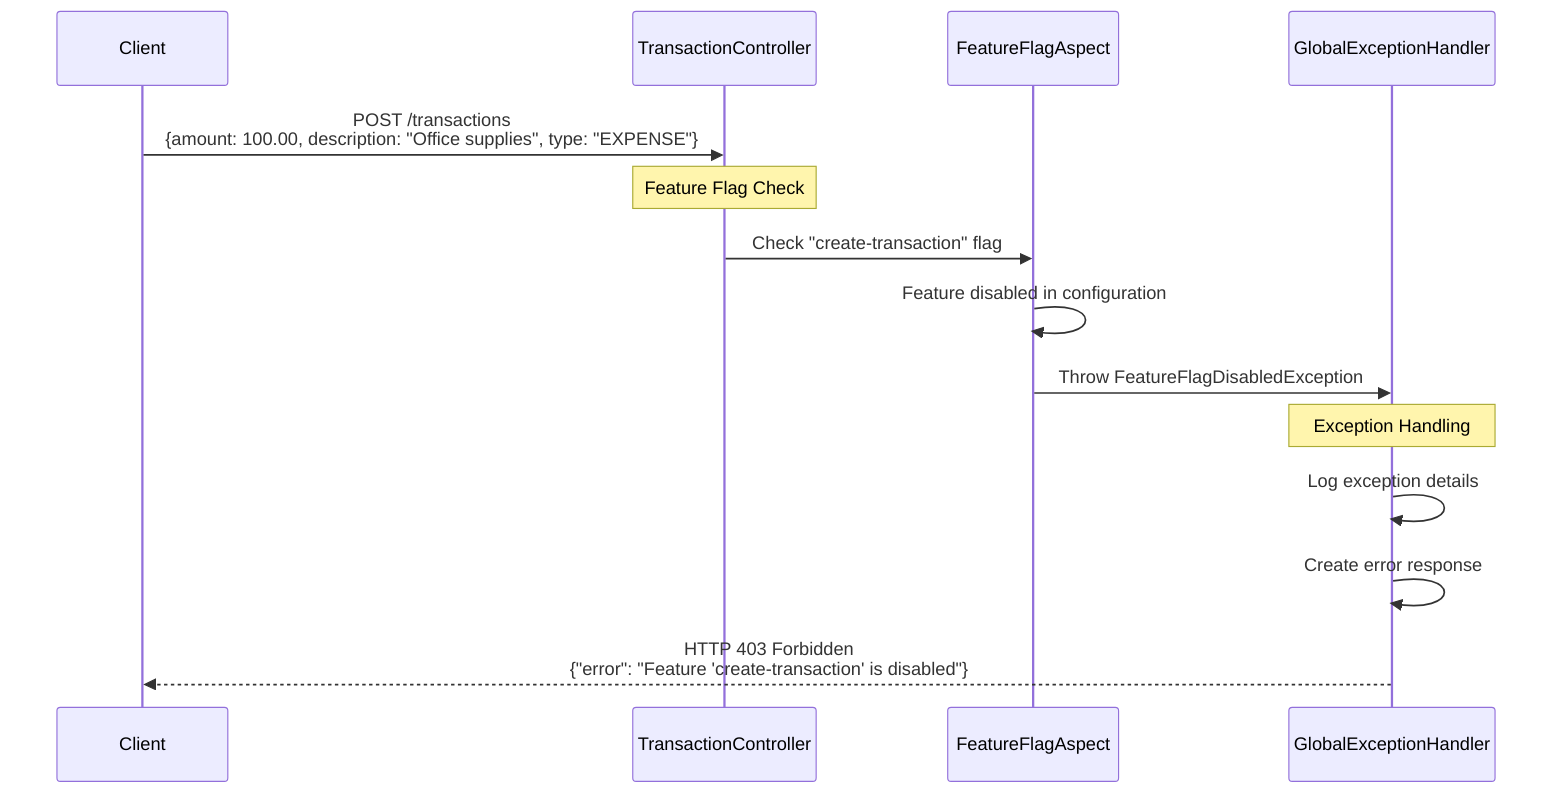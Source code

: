 sequenceDiagram
    participant Client
    participant Controller as TransactionController
    participant FFA as FeatureFlagAspect
    participant GEH as GlobalExceptionHandler
    
    Client->>Controller: POST /transactions<br/>{amount: 100.00, description: "Office supplies", type: "EXPENSE"}
    
    Note over Controller: Feature Flag Check
    Controller->>FFA: Check "create-transaction" flag
    FFA->>FFA: Feature disabled in configuration
    FFA->>GEH: Throw FeatureFlagDisabledException
    
    Note over GEH: Exception Handling
    GEH->>GEH: Log exception details
    GEH->>GEH: Create error response
    GEH-->>Client: HTTP 403 Forbidden<br/>{"error": "Feature 'create-transaction' is disabled"}